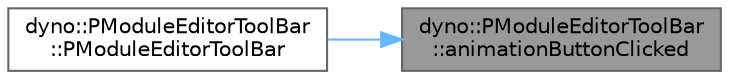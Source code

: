 digraph "dyno::PModuleEditorToolBar::animationButtonClicked"
{
 // LATEX_PDF_SIZE
  bgcolor="transparent";
  edge [fontname=Helvetica,fontsize=10,labelfontname=Helvetica,labelfontsize=10];
  node [fontname=Helvetica,fontsize=10,shape=box,height=0.2,width=0.4];
  rankdir="RL";
  Node1 [id="Node000001",label="dyno::PModuleEditorToolBar\l::animationButtonClicked",height=0.2,width=0.4,color="gray40", fillcolor="grey60", style="filled", fontcolor="black",tooltip=" "];
  Node1 -> Node2 [id="edge1_Node000001_Node000002",dir="back",color="steelblue1",style="solid",tooltip=" "];
  Node2 [id="Node000002",label="dyno::PModuleEditorToolBar\l::PModuleEditorToolBar",height=0.2,width=0.4,color="grey40", fillcolor="white", style="filled",URL="$classdyno_1_1_p_module_editor_tool_bar.html#a6734ff2c4f646df43bec28eff0d615a7",tooltip=" "];
}
